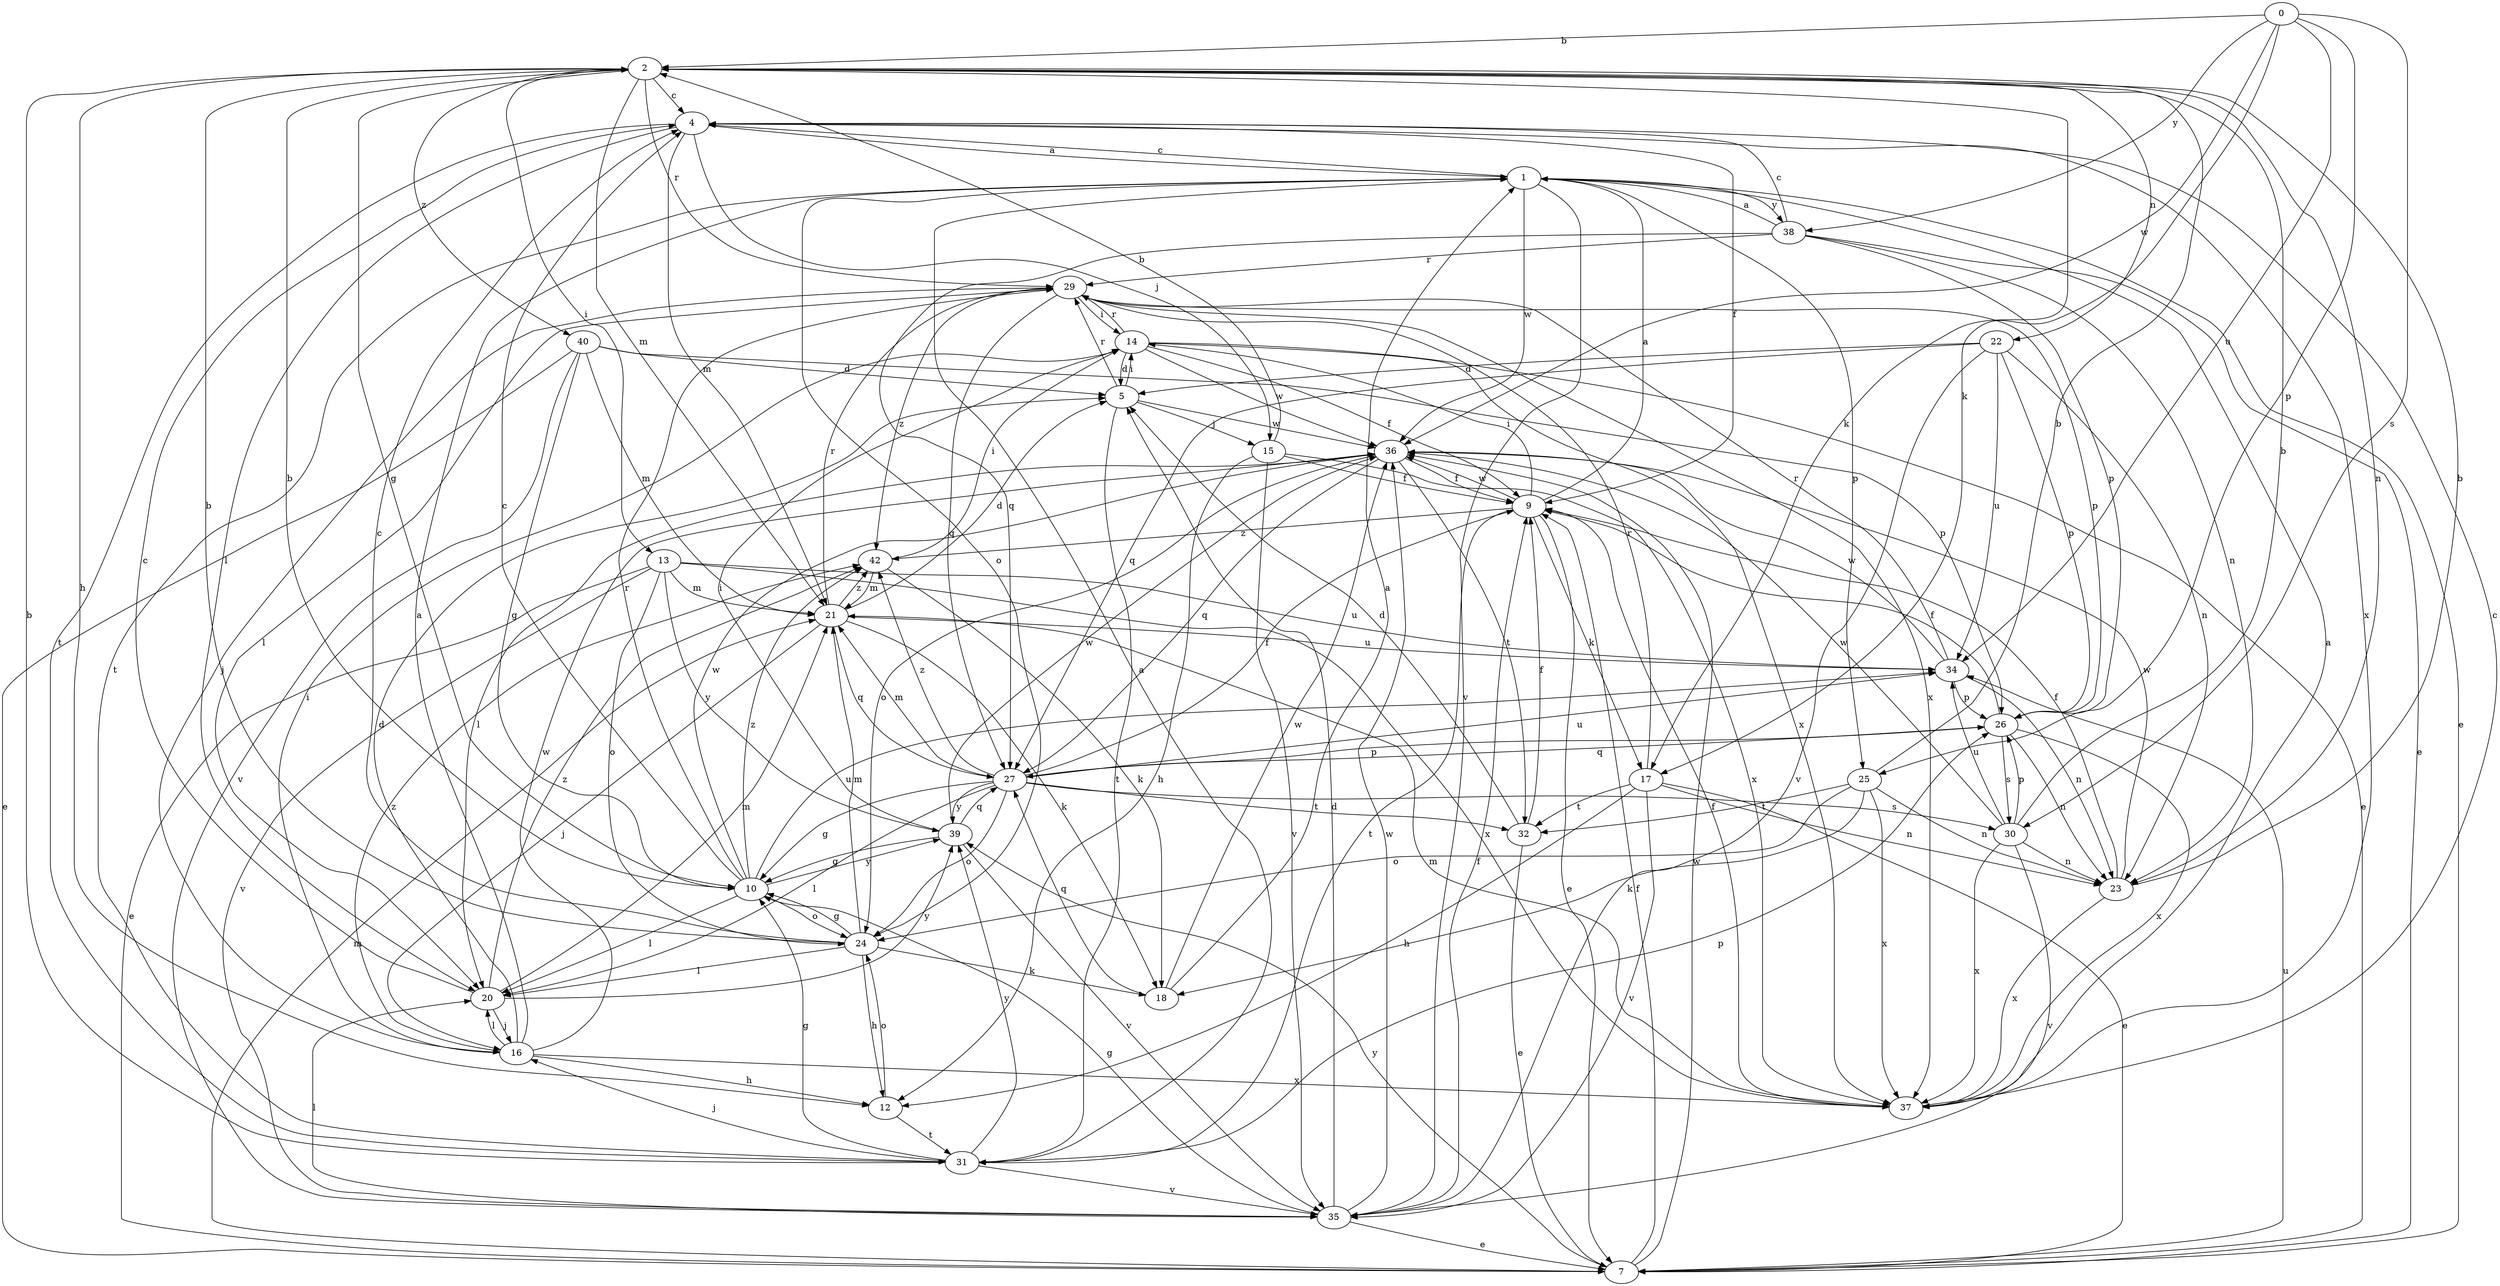 strict digraph  {
0;
1;
2;
4;
5;
7;
9;
10;
12;
13;
14;
15;
16;
17;
18;
20;
21;
22;
23;
24;
25;
26;
27;
29;
30;
31;
32;
34;
35;
36;
37;
38;
39;
40;
42;
0 -> 2  [label=b];
0 -> 17  [label=k];
0 -> 25  [label=p];
0 -> 30  [label=s];
0 -> 34  [label=u];
0 -> 36  [label=w];
0 -> 38  [label=y];
1 -> 4  [label=c];
1 -> 7  [label=e];
1 -> 24  [label=o];
1 -> 25  [label=p];
1 -> 31  [label=t];
1 -> 35  [label=v];
1 -> 36  [label=w];
1 -> 38  [label=y];
2 -> 4  [label=c];
2 -> 10  [label=g];
2 -> 12  [label=h];
2 -> 13  [label=i];
2 -> 17  [label=k];
2 -> 21  [label=m];
2 -> 22  [label=n];
2 -> 23  [label=n];
2 -> 29  [label=r];
2 -> 40  [label=z];
4 -> 1  [label=a];
4 -> 9  [label=f];
4 -> 15  [label=j];
4 -> 20  [label=l];
4 -> 21  [label=m];
4 -> 31  [label=t];
4 -> 37  [label=x];
5 -> 14  [label=i];
5 -> 15  [label=j];
5 -> 29  [label=r];
5 -> 31  [label=t];
5 -> 36  [label=w];
7 -> 9  [label=f];
7 -> 21  [label=m];
7 -> 34  [label=u];
7 -> 36  [label=w];
7 -> 39  [label=y];
9 -> 1  [label=a];
9 -> 7  [label=e];
9 -> 14  [label=i];
9 -> 17  [label=k];
9 -> 31  [label=t];
9 -> 36  [label=w];
9 -> 42  [label=z];
10 -> 2  [label=b];
10 -> 4  [label=c];
10 -> 20  [label=l];
10 -> 24  [label=o];
10 -> 29  [label=r];
10 -> 34  [label=u];
10 -> 36  [label=w];
10 -> 39  [label=y];
10 -> 42  [label=z];
12 -> 24  [label=o];
12 -> 31  [label=t];
13 -> 7  [label=e];
13 -> 21  [label=m];
13 -> 24  [label=o];
13 -> 34  [label=u];
13 -> 35  [label=v];
13 -> 37  [label=x];
13 -> 39  [label=y];
14 -> 5  [label=d];
14 -> 7  [label=e];
14 -> 9  [label=f];
14 -> 29  [label=r];
14 -> 36  [label=w];
14 -> 37  [label=x];
15 -> 2  [label=b];
15 -> 9  [label=f];
15 -> 12  [label=h];
15 -> 35  [label=v];
15 -> 37  [label=x];
16 -> 1  [label=a];
16 -> 5  [label=d];
16 -> 12  [label=h];
16 -> 14  [label=i];
16 -> 20  [label=l];
16 -> 36  [label=w];
16 -> 37  [label=x];
16 -> 42  [label=z];
17 -> 7  [label=e];
17 -> 12  [label=h];
17 -> 23  [label=n];
17 -> 29  [label=r];
17 -> 32  [label=t];
17 -> 35  [label=v];
18 -> 1  [label=a];
18 -> 27  [label=q];
18 -> 36  [label=w];
20 -> 4  [label=c];
20 -> 16  [label=j];
20 -> 21  [label=m];
20 -> 39  [label=y];
20 -> 42  [label=z];
21 -> 5  [label=d];
21 -> 16  [label=j];
21 -> 18  [label=k];
21 -> 27  [label=q];
21 -> 29  [label=r];
21 -> 34  [label=u];
21 -> 42  [label=z];
22 -> 5  [label=d];
22 -> 23  [label=n];
22 -> 26  [label=p];
22 -> 27  [label=q];
22 -> 34  [label=u];
22 -> 35  [label=v];
23 -> 2  [label=b];
23 -> 9  [label=f];
23 -> 36  [label=w];
23 -> 37  [label=x];
24 -> 2  [label=b];
24 -> 4  [label=c];
24 -> 10  [label=g];
24 -> 12  [label=h];
24 -> 18  [label=k];
24 -> 20  [label=l];
24 -> 21  [label=m];
25 -> 2  [label=b];
25 -> 18  [label=k];
25 -> 23  [label=n];
25 -> 24  [label=o];
25 -> 32  [label=t];
25 -> 37  [label=x];
26 -> 9  [label=f];
26 -> 23  [label=n];
26 -> 27  [label=q];
26 -> 30  [label=s];
26 -> 37  [label=x];
27 -> 9  [label=f];
27 -> 10  [label=g];
27 -> 20  [label=l];
27 -> 21  [label=m];
27 -> 24  [label=o];
27 -> 26  [label=p];
27 -> 30  [label=s];
27 -> 32  [label=t];
27 -> 34  [label=u];
27 -> 39  [label=y];
27 -> 42  [label=z];
29 -> 14  [label=i];
29 -> 16  [label=j];
29 -> 20  [label=l];
29 -> 26  [label=p];
29 -> 27  [label=q];
29 -> 37  [label=x];
29 -> 42  [label=z];
30 -> 2  [label=b];
30 -> 23  [label=n];
30 -> 26  [label=p];
30 -> 34  [label=u];
30 -> 35  [label=v];
30 -> 36  [label=w];
30 -> 37  [label=x];
31 -> 1  [label=a];
31 -> 2  [label=b];
31 -> 10  [label=g];
31 -> 16  [label=j];
31 -> 26  [label=p];
31 -> 35  [label=v];
31 -> 39  [label=y];
32 -> 5  [label=d];
32 -> 7  [label=e];
32 -> 9  [label=f];
34 -> 23  [label=n];
34 -> 26  [label=p];
34 -> 29  [label=r];
34 -> 36  [label=w];
35 -> 5  [label=d];
35 -> 7  [label=e];
35 -> 9  [label=f];
35 -> 10  [label=g];
35 -> 20  [label=l];
35 -> 36  [label=w];
36 -> 9  [label=f];
36 -> 20  [label=l];
36 -> 24  [label=o];
36 -> 27  [label=q];
36 -> 32  [label=t];
37 -> 1  [label=a];
37 -> 4  [label=c];
37 -> 9  [label=f];
37 -> 21  [label=m];
38 -> 1  [label=a];
38 -> 4  [label=c];
38 -> 7  [label=e];
38 -> 23  [label=n];
38 -> 26  [label=p];
38 -> 27  [label=q];
38 -> 29  [label=r];
39 -> 10  [label=g];
39 -> 14  [label=i];
39 -> 27  [label=q];
39 -> 35  [label=v];
39 -> 36  [label=w];
40 -> 5  [label=d];
40 -> 7  [label=e];
40 -> 10  [label=g];
40 -> 21  [label=m];
40 -> 26  [label=p];
40 -> 35  [label=v];
42 -> 14  [label=i];
42 -> 18  [label=k];
42 -> 21  [label=m];
}
